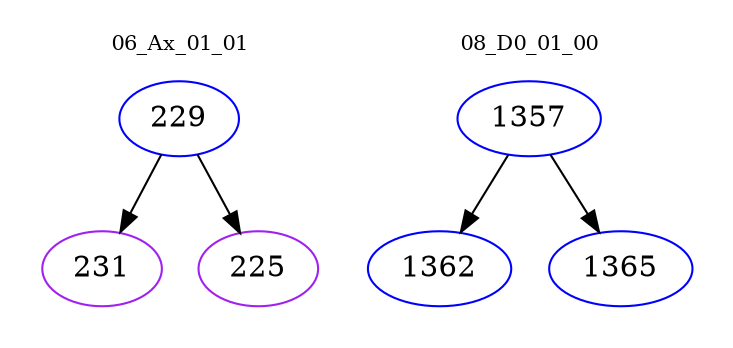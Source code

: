 digraph{
subgraph cluster_0 {
color = white
label = "06_Ax_01_01";
fontsize=10;
T0_229 [label="229", color="blue"]
T0_229 -> T0_231 [color="black"]
T0_231 [label="231", color="purple"]
T0_229 -> T0_225 [color="black"]
T0_225 [label="225", color="purple"]
}
subgraph cluster_1 {
color = white
label = "08_D0_01_00";
fontsize=10;
T1_1357 [label="1357", color="blue"]
T1_1357 -> T1_1362 [color="black"]
T1_1362 [label="1362", color="blue"]
T1_1357 -> T1_1365 [color="black"]
T1_1365 [label="1365", color="blue"]
}
}
